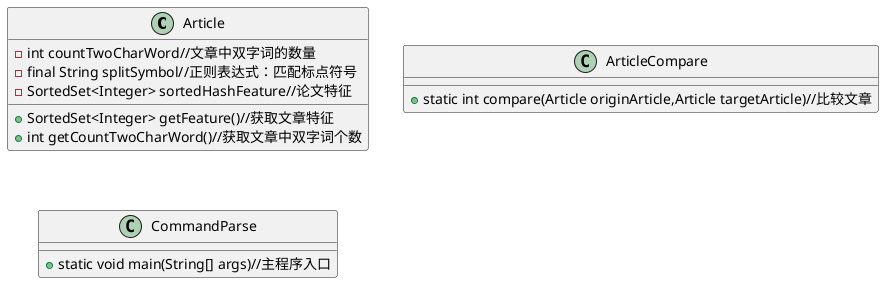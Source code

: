 @startuml
class Article{
    - int countTwoCharWord//文章中双字词的数量
    - final String splitSymbol//正则表达式：匹配标点符号
    - SortedSet<Integer> sortedHashFeature//论文特征
    + SortedSet<Integer> getFeature()//获取文章特征
    + int getCountTwoCharWord()//获取文章中双字词个数
}
class ArticleCompare {
    + static int compare(Article originArticle,Article targetArticle)//比较文章
}
class CommandParse {
    + static void main(String[] args)//主程序入口
}
@enduml
